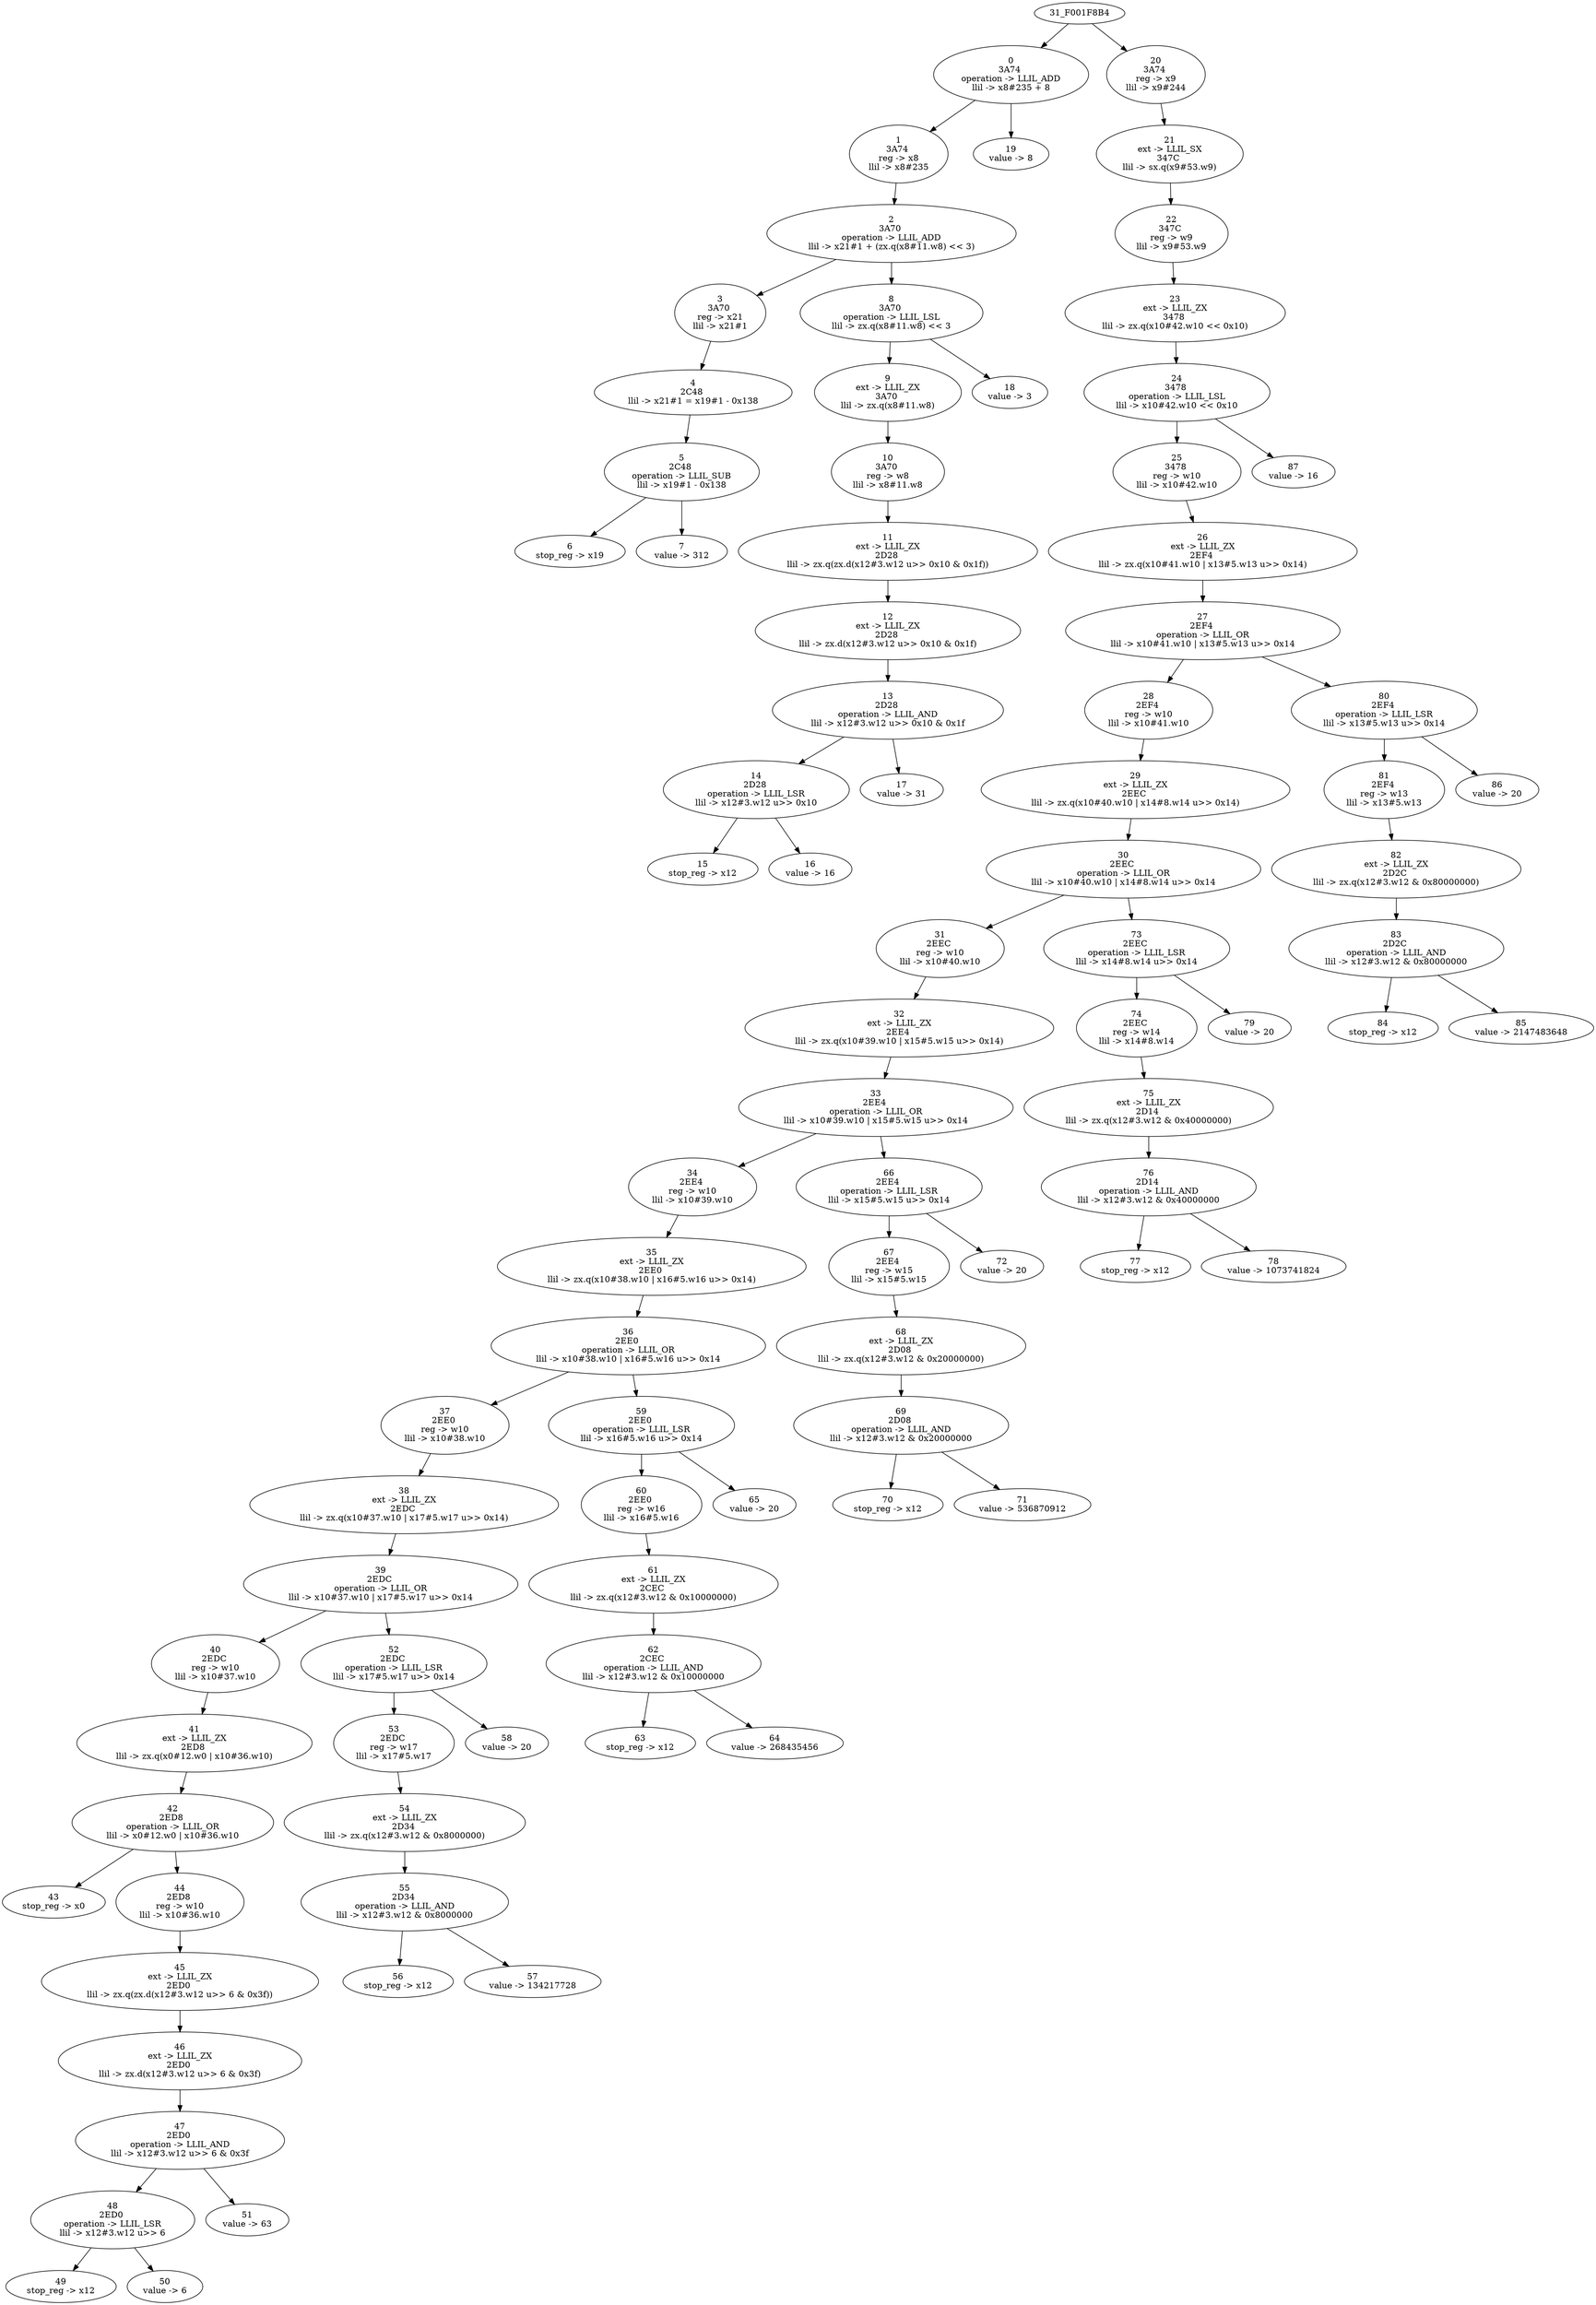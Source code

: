// The Round Table
digraph "31_F001F8B4" {
	"5
2C48 
operation -> LLIL_SUB
llil -> x19#1 - 0x138
" -> "6
stop_reg -> x19
"
	"5
2C48 
operation -> LLIL_SUB
llil -> x19#1 - 0x138
" -> "7
value -> 312
"
	"4
2C48 
llil -> x21#1 = x19#1 - 0x138
" -> "5
2C48 
operation -> LLIL_SUB
llil -> x19#1 - 0x138
"
	"3
3A70 
reg -> x21
llil -> x21#1
" -> "4
2C48 
llil -> x21#1 = x19#1 - 0x138
"
	"2
3A70 
operation -> LLIL_ADD
llil -> x21#1 + (zx.q(x8#11.w8) << 3)
" -> "3
3A70 
reg -> x21
llil -> x21#1
"
	"14
2D28 
operation -> LLIL_LSR
llil -> x12#3.w12 u>> 0x10
" -> "15
stop_reg -> x12
"
	"14
2D28 
operation -> LLIL_LSR
llil -> x12#3.w12 u>> 0x10
" -> "16
value -> 16
"
	"13
2D28 
operation -> LLIL_AND
llil -> x12#3.w12 u>> 0x10 & 0x1f
" -> "14
2D28 
operation -> LLIL_LSR
llil -> x12#3.w12 u>> 0x10
"
	"13
2D28 
operation -> LLIL_AND
llil -> x12#3.w12 u>> 0x10 & 0x1f
" -> "17
value -> 31
"
	"12
ext -> LLIL_ZX
2D28 
llil -> zx.d(x12#3.w12 u>> 0x10 & 0x1f)
" -> "13
2D28 
operation -> LLIL_AND
llil -> x12#3.w12 u>> 0x10 & 0x1f
"
	"11
ext -> LLIL_ZX
2D28 
llil -> zx.q(zx.d(x12#3.w12 u>> 0x10 & 0x1f))
" -> "12
ext -> LLIL_ZX
2D28 
llil -> zx.d(x12#3.w12 u>> 0x10 & 0x1f)
"
	"10
3A70 
reg -> w8
llil -> x8#11.w8
" -> "11
ext -> LLIL_ZX
2D28 
llil -> zx.q(zx.d(x12#3.w12 u>> 0x10 & 0x1f))
"
	"9
ext -> LLIL_ZX
3A70 
llil -> zx.q(x8#11.w8)
" -> "10
3A70 
reg -> w8
llil -> x8#11.w8
"
	"8
3A70 
operation -> LLIL_LSL
llil -> zx.q(x8#11.w8) << 3
" -> "9
ext -> LLIL_ZX
3A70 
llil -> zx.q(x8#11.w8)
"
	"8
3A70 
operation -> LLIL_LSL
llil -> zx.q(x8#11.w8) << 3
" -> "18
value -> 3
"
	"2
3A70 
operation -> LLIL_ADD
llil -> x21#1 + (zx.q(x8#11.w8) << 3)
" -> "8
3A70 
operation -> LLIL_LSL
llil -> zx.q(x8#11.w8) << 3
"
	"1
3A74 
reg -> x8
llil -> x8#235
" -> "2
3A70 
operation -> LLIL_ADD
llil -> x21#1 + (zx.q(x8#11.w8) << 3)
"
	"0
3A74 
operation -> LLIL_ADD
llil -> x8#235 + 8
" -> "1
3A74 
reg -> x8
llil -> x8#235
"
	"0
3A74 
operation -> LLIL_ADD
llil -> x8#235 + 8
" -> "19
value -> 8
"
	"31_F001F8B4" -> "0
3A74 
operation -> LLIL_ADD
llil -> x8#235 + 8
"
	"42
2ED8 
operation -> LLIL_OR
llil -> x0#12.w0 | x10#36.w10
" -> "43
stop_reg -> x0
"
	"48
2ED0 
operation -> LLIL_LSR
llil -> x12#3.w12 u>> 6
" -> "49
stop_reg -> x12
"
	"48
2ED0 
operation -> LLIL_LSR
llil -> x12#3.w12 u>> 6
" -> "50
value -> 6
"
	"47
2ED0 
operation -> LLIL_AND
llil -> x12#3.w12 u>> 6 & 0x3f
" -> "48
2ED0 
operation -> LLIL_LSR
llil -> x12#3.w12 u>> 6
"
	"47
2ED0 
operation -> LLIL_AND
llil -> x12#3.w12 u>> 6 & 0x3f
" -> "51
value -> 63
"
	"46
ext -> LLIL_ZX
2ED0 
llil -> zx.d(x12#3.w12 u>> 6 & 0x3f)
" -> "47
2ED0 
operation -> LLIL_AND
llil -> x12#3.w12 u>> 6 & 0x3f
"
	"45
ext -> LLIL_ZX
2ED0 
llil -> zx.q(zx.d(x12#3.w12 u>> 6 & 0x3f))
" -> "46
ext -> LLIL_ZX
2ED0 
llil -> zx.d(x12#3.w12 u>> 6 & 0x3f)
"
	"44
2ED8 
reg -> w10
llil -> x10#36.w10
" -> "45
ext -> LLIL_ZX
2ED0 
llil -> zx.q(zx.d(x12#3.w12 u>> 6 & 0x3f))
"
	"42
2ED8 
operation -> LLIL_OR
llil -> x0#12.w0 | x10#36.w10
" -> "44
2ED8 
reg -> w10
llil -> x10#36.w10
"
	"41
ext -> LLIL_ZX
2ED8 
llil -> zx.q(x0#12.w0 | x10#36.w10)
" -> "42
2ED8 
operation -> LLIL_OR
llil -> x0#12.w0 | x10#36.w10
"
	"40
2EDC 
reg -> w10
llil -> x10#37.w10
" -> "41
ext -> LLIL_ZX
2ED8 
llil -> zx.q(x0#12.w0 | x10#36.w10)
"
	"39
2EDC 
operation -> LLIL_OR
llil -> x10#37.w10 | x17#5.w17 u>> 0x14
" -> "40
2EDC 
reg -> w10
llil -> x10#37.w10
"
	"55
2D34 
operation -> LLIL_AND
llil -> x12#3.w12 & 0x8000000
" -> "56
stop_reg -> x12
"
	"55
2D34 
operation -> LLIL_AND
llil -> x12#3.w12 & 0x8000000
" -> "57
value -> 134217728
"
	"54
ext -> LLIL_ZX
2D34 
llil -> zx.q(x12#3.w12 & 0x8000000)
" -> "55
2D34 
operation -> LLIL_AND
llil -> x12#3.w12 & 0x8000000
"
	"53
2EDC 
reg -> w17
llil -> x17#5.w17
" -> "54
ext -> LLIL_ZX
2D34 
llil -> zx.q(x12#3.w12 & 0x8000000)
"
	"52
2EDC 
operation -> LLIL_LSR
llil -> x17#5.w17 u>> 0x14
" -> "53
2EDC 
reg -> w17
llil -> x17#5.w17
"
	"52
2EDC 
operation -> LLIL_LSR
llil -> x17#5.w17 u>> 0x14
" -> "58
value -> 20
"
	"39
2EDC 
operation -> LLIL_OR
llil -> x10#37.w10 | x17#5.w17 u>> 0x14
" -> "52
2EDC 
operation -> LLIL_LSR
llil -> x17#5.w17 u>> 0x14
"
	"38
ext -> LLIL_ZX
2EDC 
llil -> zx.q(x10#37.w10 | x17#5.w17 u>> 0x14)
" -> "39
2EDC 
operation -> LLIL_OR
llil -> x10#37.w10 | x17#5.w17 u>> 0x14
"
	"37
2EE0 
reg -> w10
llil -> x10#38.w10
" -> "38
ext -> LLIL_ZX
2EDC 
llil -> zx.q(x10#37.w10 | x17#5.w17 u>> 0x14)
"
	"36
2EE0 
operation -> LLIL_OR
llil -> x10#38.w10 | x16#5.w16 u>> 0x14
" -> "37
2EE0 
reg -> w10
llil -> x10#38.w10
"
	"62
2CEC 
operation -> LLIL_AND
llil -> x12#3.w12 & 0x10000000
" -> "63
stop_reg -> x12
"
	"62
2CEC 
operation -> LLIL_AND
llil -> x12#3.w12 & 0x10000000
" -> "64
value -> 268435456
"
	"61
ext -> LLIL_ZX
2CEC 
llil -> zx.q(x12#3.w12 & 0x10000000)
" -> "62
2CEC 
operation -> LLIL_AND
llil -> x12#3.w12 & 0x10000000
"
	"60
2EE0 
reg -> w16
llil -> x16#5.w16
" -> "61
ext -> LLIL_ZX
2CEC 
llil -> zx.q(x12#3.w12 & 0x10000000)
"
	"59
2EE0 
operation -> LLIL_LSR
llil -> x16#5.w16 u>> 0x14
" -> "60
2EE0 
reg -> w16
llil -> x16#5.w16
"
	"59
2EE0 
operation -> LLIL_LSR
llil -> x16#5.w16 u>> 0x14
" -> "65
value -> 20
"
	"36
2EE0 
operation -> LLIL_OR
llil -> x10#38.w10 | x16#5.w16 u>> 0x14
" -> "59
2EE0 
operation -> LLIL_LSR
llil -> x16#5.w16 u>> 0x14
"
	"35
ext -> LLIL_ZX
2EE0 
llil -> zx.q(x10#38.w10 | x16#5.w16 u>> 0x14)
" -> "36
2EE0 
operation -> LLIL_OR
llil -> x10#38.w10 | x16#5.w16 u>> 0x14
"
	"34
2EE4 
reg -> w10
llil -> x10#39.w10
" -> "35
ext -> LLIL_ZX
2EE0 
llil -> zx.q(x10#38.w10 | x16#5.w16 u>> 0x14)
"
	"33
2EE4 
operation -> LLIL_OR
llil -> x10#39.w10 | x15#5.w15 u>> 0x14
" -> "34
2EE4 
reg -> w10
llil -> x10#39.w10
"
	"69
2D08 
operation -> LLIL_AND
llil -> x12#3.w12 & 0x20000000
" -> "70
stop_reg -> x12
"
	"69
2D08 
operation -> LLIL_AND
llil -> x12#3.w12 & 0x20000000
" -> "71
value -> 536870912
"
	"68
ext -> LLIL_ZX
2D08 
llil -> zx.q(x12#3.w12 & 0x20000000)
" -> "69
2D08 
operation -> LLIL_AND
llil -> x12#3.w12 & 0x20000000
"
	"67
2EE4 
reg -> w15
llil -> x15#5.w15
" -> "68
ext -> LLIL_ZX
2D08 
llil -> zx.q(x12#3.w12 & 0x20000000)
"
	"66
2EE4 
operation -> LLIL_LSR
llil -> x15#5.w15 u>> 0x14
" -> "67
2EE4 
reg -> w15
llil -> x15#5.w15
"
	"66
2EE4 
operation -> LLIL_LSR
llil -> x15#5.w15 u>> 0x14
" -> "72
value -> 20
"
	"33
2EE4 
operation -> LLIL_OR
llil -> x10#39.w10 | x15#5.w15 u>> 0x14
" -> "66
2EE4 
operation -> LLIL_LSR
llil -> x15#5.w15 u>> 0x14
"
	"32
ext -> LLIL_ZX
2EE4 
llil -> zx.q(x10#39.w10 | x15#5.w15 u>> 0x14)
" -> "33
2EE4 
operation -> LLIL_OR
llil -> x10#39.w10 | x15#5.w15 u>> 0x14
"
	"31
2EEC 
reg -> w10
llil -> x10#40.w10
" -> "32
ext -> LLIL_ZX
2EE4 
llil -> zx.q(x10#39.w10 | x15#5.w15 u>> 0x14)
"
	"30
2EEC 
operation -> LLIL_OR
llil -> x10#40.w10 | x14#8.w14 u>> 0x14
" -> "31
2EEC 
reg -> w10
llil -> x10#40.w10
"
	"76
2D14 
operation -> LLIL_AND
llil -> x12#3.w12 & 0x40000000
" -> "77
stop_reg -> x12
"
	"76
2D14 
operation -> LLIL_AND
llil -> x12#3.w12 & 0x40000000
" -> "78
value -> 1073741824
"
	"75
ext -> LLIL_ZX
2D14 
llil -> zx.q(x12#3.w12 & 0x40000000)
" -> "76
2D14 
operation -> LLIL_AND
llil -> x12#3.w12 & 0x40000000
"
	"74
2EEC 
reg -> w14
llil -> x14#8.w14
" -> "75
ext -> LLIL_ZX
2D14 
llil -> zx.q(x12#3.w12 & 0x40000000)
"
	"73
2EEC 
operation -> LLIL_LSR
llil -> x14#8.w14 u>> 0x14
" -> "74
2EEC 
reg -> w14
llil -> x14#8.w14
"
	"73
2EEC 
operation -> LLIL_LSR
llil -> x14#8.w14 u>> 0x14
" -> "79
value -> 20
"
	"30
2EEC 
operation -> LLIL_OR
llil -> x10#40.w10 | x14#8.w14 u>> 0x14
" -> "73
2EEC 
operation -> LLIL_LSR
llil -> x14#8.w14 u>> 0x14
"
	"29
ext -> LLIL_ZX
2EEC 
llil -> zx.q(x10#40.w10 | x14#8.w14 u>> 0x14)
" -> "30
2EEC 
operation -> LLIL_OR
llil -> x10#40.w10 | x14#8.w14 u>> 0x14
"
	"28
2EF4 
reg -> w10
llil -> x10#41.w10
" -> "29
ext -> LLIL_ZX
2EEC 
llil -> zx.q(x10#40.w10 | x14#8.w14 u>> 0x14)
"
	"27
2EF4 
operation -> LLIL_OR
llil -> x10#41.w10 | x13#5.w13 u>> 0x14
" -> "28
2EF4 
reg -> w10
llil -> x10#41.w10
"
	"83
2D2C 
operation -> LLIL_AND
llil -> x12#3.w12 & 0x80000000
" -> "84
stop_reg -> x12
"
	"83
2D2C 
operation -> LLIL_AND
llil -> x12#3.w12 & 0x80000000
" -> "85
value -> 2147483648
"
	"82
ext -> LLIL_ZX
2D2C 
llil -> zx.q(x12#3.w12 & 0x80000000)
" -> "83
2D2C 
operation -> LLIL_AND
llil -> x12#3.w12 & 0x80000000
"
	"81
2EF4 
reg -> w13
llil -> x13#5.w13
" -> "82
ext -> LLIL_ZX
2D2C 
llil -> zx.q(x12#3.w12 & 0x80000000)
"
	"80
2EF4 
operation -> LLIL_LSR
llil -> x13#5.w13 u>> 0x14
" -> "81
2EF4 
reg -> w13
llil -> x13#5.w13
"
	"80
2EF4 
operation -> LLIL_LSR
llil -> x13#5.w13 u>> 0x14
" -> "86
value -> 20
"
	"27
2EF4 
operation -> LLIL_OR
llil -> x10#41.w10 | x13#5.w13 u>> 0x14
" -> "80
2EF4 
operation -> LLIL_LSR
llil -> x13#5.w13 u>> 0x14
"
	"26
ext -> LLIL_ZX
2EF4 
llil -> zx.q(x10#41.w10 | x13#5.w13 u>> 0x14)
" -> "27
2EF4 
operation -> LLIL_OR
llil -> x10#41.w10 | x13#5.w13 u>> 0x14
"
	"25
3478 
reg -> w10
llil -> x10#42.w10
" -> "26
ext -> LLIL_ZX
2EF4 
llil -> zx.q(x10#41.w10 | x13#5.w13 u>> 0x14)
"
	"24
3478 
operation -> LLIL_LSL
llil -> x10#42.w10 << 0x10
" -> "25
3478 
reg -> w10
llil -> x10#42.w10
"
	"24
3478 
operation -> LLIL_LSL
llil -> x10#42.w10 << 0x10
" -> "87
value -> 16
"
	"23
ext -> LLIL_ZX
3478 
llil -> zx.q(x10#42.w10 << 0x10)
" -> "24
3478 
operation -> LLIL_LSL
llil -> x10#42.w10 << 0x10
"
	"22
347C 
reg -> w9
llil -> x9#53.w9
" -> "23
ext -> LLIL_ZX
3478 
llil -> zx.q(x10#42.w10 << 0x10)
"
	"21
ext -> LLIL_SX
347C 
llil -> sx.q(x9#53.w9)
" -> "22
347C 
reg -> w9
llil -> x9#53.w9
"
	"20
3A74 
reg -> x9
llil -> x9#244
" -> "21
ext -> LLIL_SX
347C 
llil -> sx.q(x9#53.w9)
"
	"31_F001F8B4" -> "20
3A74 
reg -> x9
llil -> x9#244
"
}
